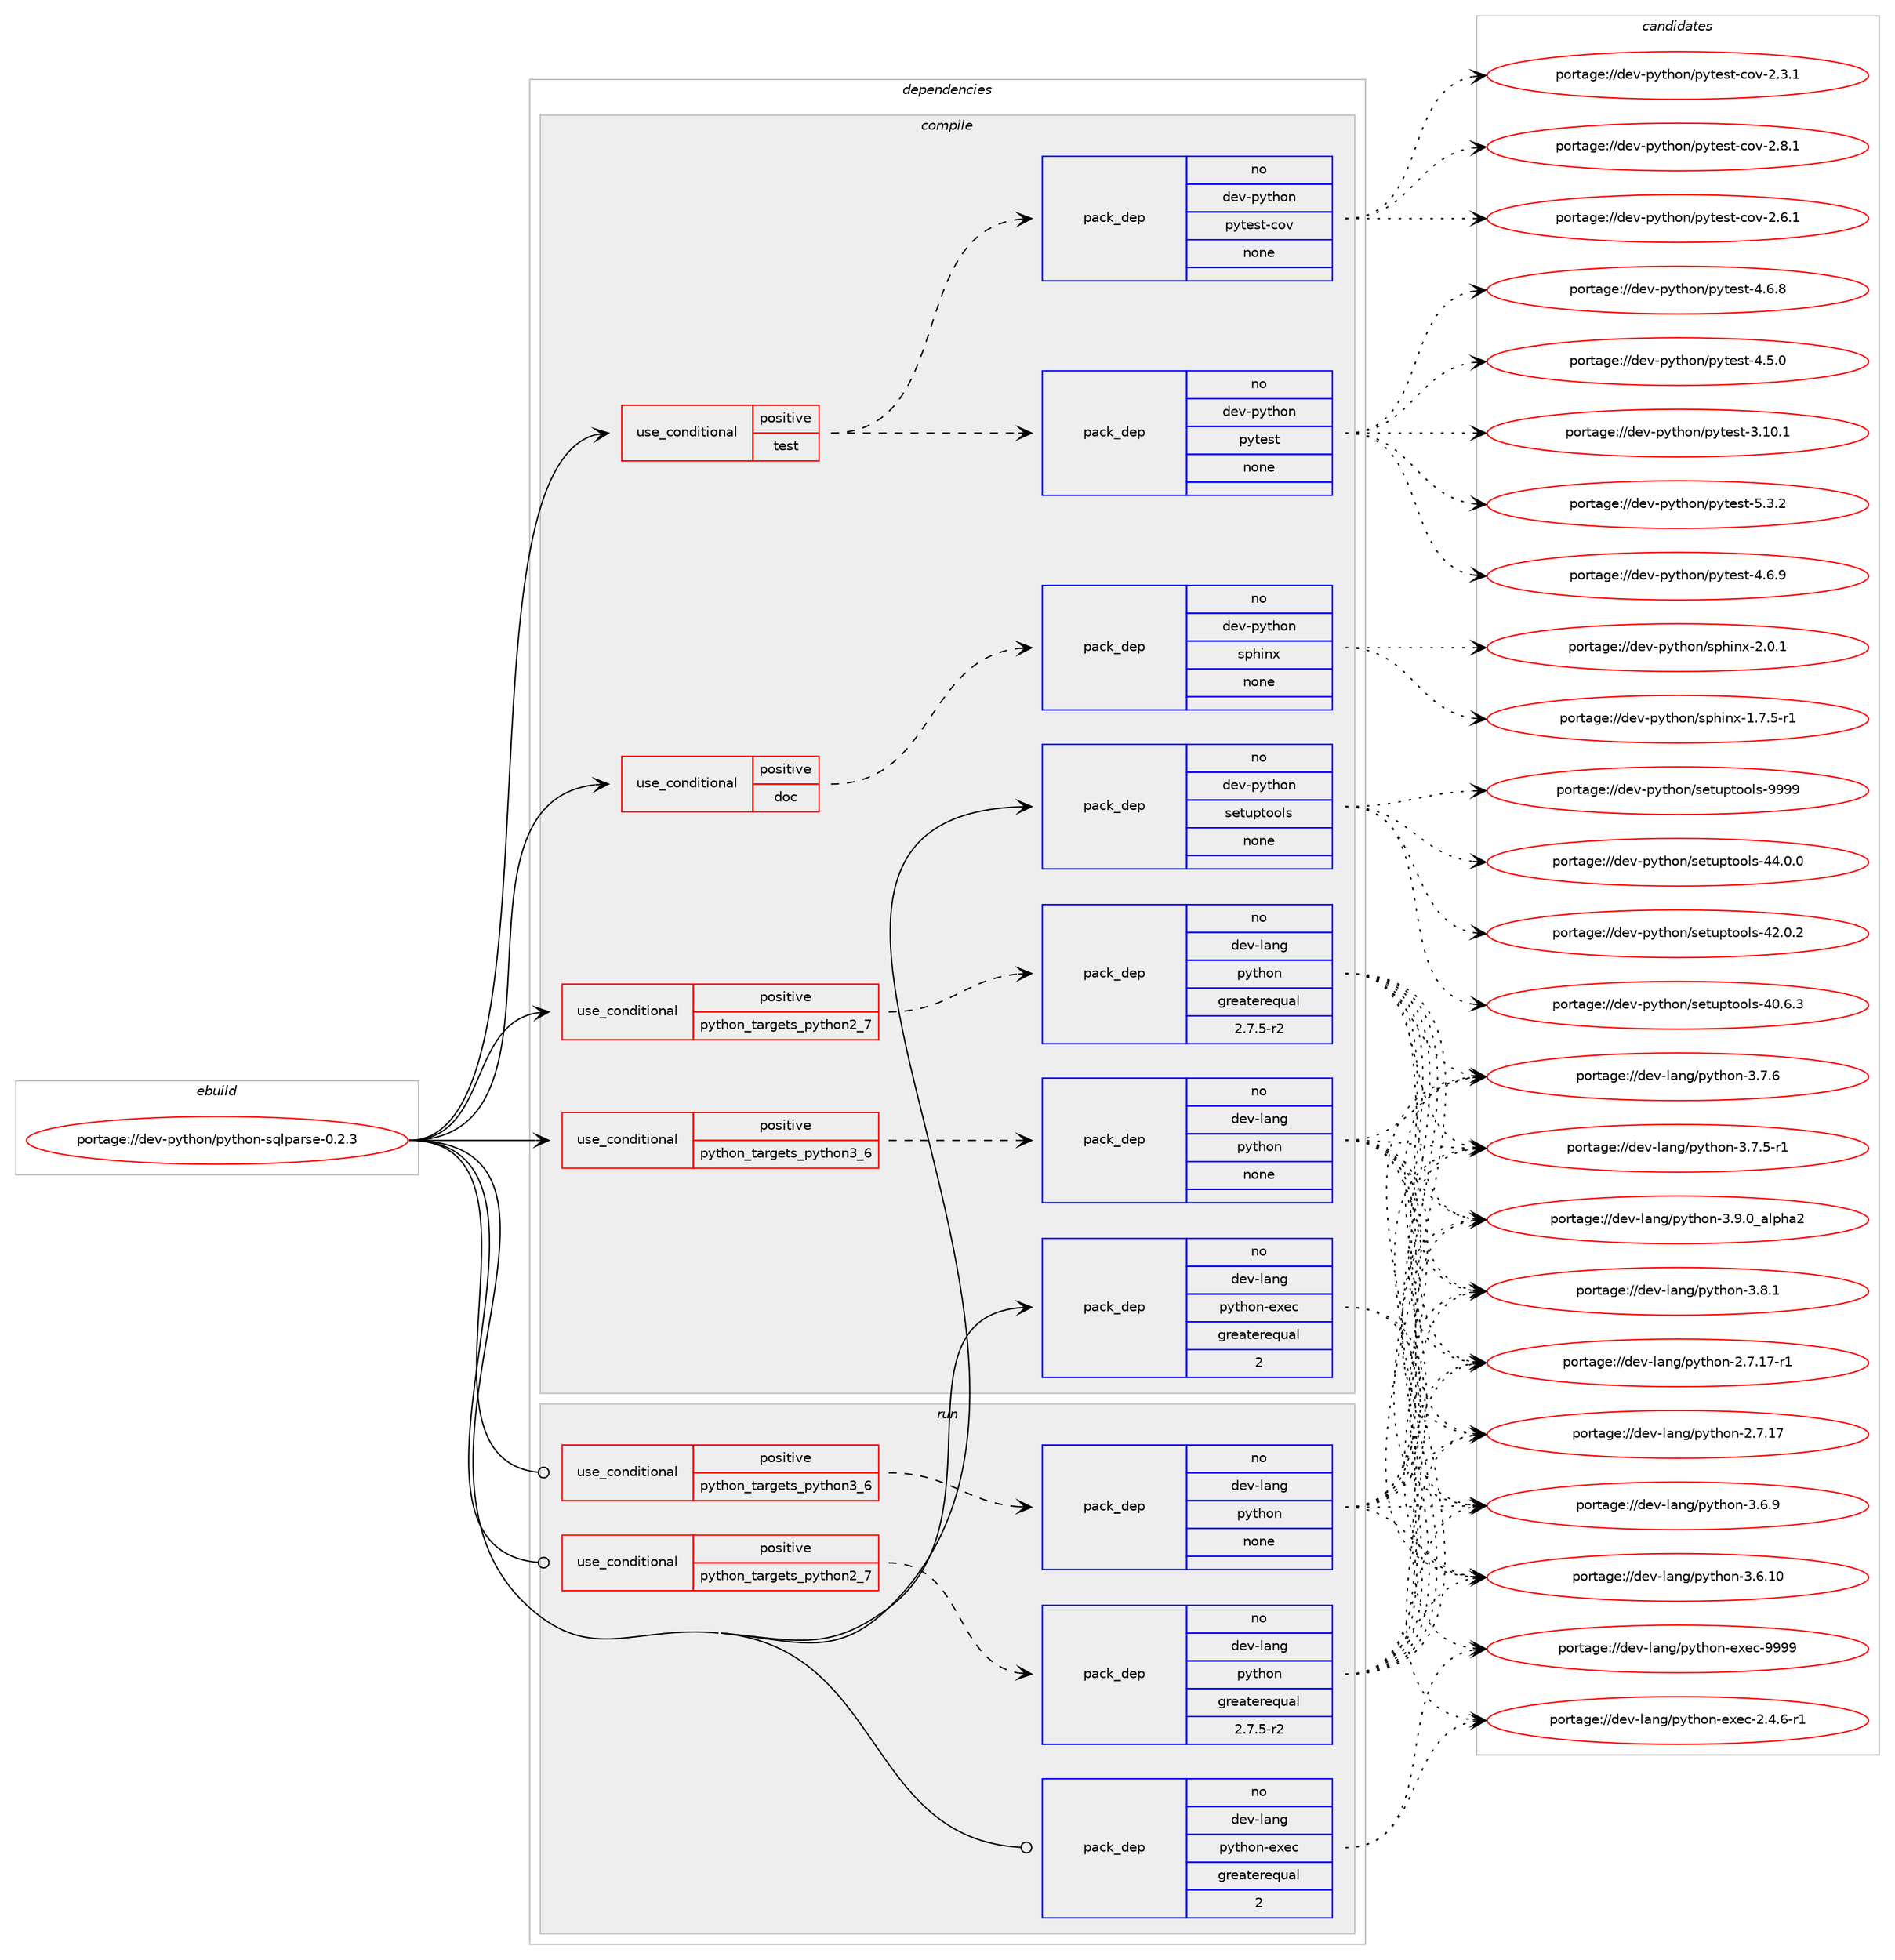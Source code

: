 digraph prolog {

# *************
# Graph options
# *************

newrank=true;
concentrate=true;
compound=true;
graph [rankdir=LR,fontname=Helvetica,fontsize=10,ranksep=1.5];#, ranksep=2.5, nodesep=0.2];
edge  [arrowhead=vee];
node  [fontname=Helvetica,fontsize=10];

# **********
# The ebuild
# **********

subgraph cluster_leftcol {
color=gray;
label=<<i>ebuild</i>>;
id [label="portage://dev-python/python-sqlparse-0.2.3", color=red, width=4, href="../dev-python/python-sqlparse-0.2.3.svg"];
}

# ****************
# The dependencies
# ****************

subgraph cluster_midcol {
color=gray;
label=<<i>dependencies</i>>;
subgraph cluster_compile {
fillcolor="#eeeeee";
style=filled;
label=<<i>compile</i>>;
subgraph cond107511 {
dependency430864 [label=<<TABLE BORDER="0" CELLBORDER="1" CELLSPACING="0" CELLPADDING="4"><TR><TD ROWSPAN="3" CELLPADDING="10">use_conditional</TD></TR><TR><TD>positive</TD></TR><TR><TD>doc</TD></TR></TABLE>>, shape=none, color=red];
subgraph pack318440 {
dependency430865 [label=<<TABLE BORDER="0" CELLBORDER="1" CELLSPACING="0" CELLPADDING="4" WIDTH="220"><TR><TD ROWSPAN="6" CELLPADDING="30">pack_dep</TD></TR><TR><TD WIDTH="110">no</TD></TR><TR><TD>dev-python</TD></TR><TR><TD>sphinx</TD></TR><TR><TD>none</TD></TR><TR><TD></TD></TR></TABLE>>, shape=none, color=blue];
}
dependency430864:e -> dependency430865:w [weight=20,style="dashed",arrowhead="vee"];
}
id:e -> dependency430864:w [weight=20,style="solid",arrowhead="vee"];
subgraph cond107512 {
dependency430866 [label=<<TABLE BORDER="0" CELLBORDER="1" CELLSPACING="0" CELLPADDING="4"><TR><TD ROWSPAN="3" CELLPADDING="10">use_conditional</TD></TR><TR><TD>positive</TD></TR><TR><TD>python_targets_python2_7</TD></TR></TABLE>>, shape=none, color=red];
subgraph pack318441 {
dependency430867 [label=<<TABLE BORDER="0" CELLBORDER="1" CELLSPACING="0" CELLPADDING="4" WIDTH="220"><TR><TD ROWSPAN="6" CELLPADDING="30">pack_dep</TD></TR><TR><TD WIDTH="110">no</TD></TR><TR><TD>dev-lang</TD></TR><TR><TD>python</TD></TR><TR><TD>greaterequal</TD></TR><TR><TD>2.7.5-r2</TD></TR></TABLE>>, shape=none, color=blue];
}
dependency430866:e -> dependency430867:w [weight=20,style="dashed",arrowhead="vee"];
}
id:e -> dependency430866:w [weight=20,style="solid",arrowhead="vee"];
subgraph cond107513 {
dependency430868 [label=<<TABLE BORDER="0" CELLBORDER="1" CELLSPACING="0" CELLPADDING="4"><TR><TD ROWSPAN="3" CELLPADDING="10">use_conditional</TD></TR><TR><TD>positive</TD></TR><TR><TD>python_targets_python3_6</TD></TR></TABLE>>, shape=none, color=red];
subgraph pack318442 {
dependency430869 [label=<<TABLE BORDER="0" CELLBORDER="1" CELLSPACING="0" CELLPADDING="4" WIDTH="220"><TR><TD ROWSPAN="6" CELLPADDING="30">pack_dep</TD></TR><TR><TD WIDTH="110">no</TD></TR><TR><TD>dev-lang</TD></TR><TR><TD>python</TD></TR><TR><TD>none</TD></TR><TR><TD></TD></TR></TABLE>>, shape=none, color=blue];
}
dependency430868:e -> dependency430869:w [weight=20,style="dashed",arrowhead="vee"];
}
id:e -> dependency430868:w [weight=20,style="solid",arrowhead="vee"];
subgraph cond107514 {
dependency430870 [label=<<TABLE BORDER="0" CELLBORDER="1" CELLSPACING="0" CELLPADDING="4"><TR><TD ROWSPAN="3" CELLPADDING="10">use_conditional</TD></TR><TR><TD>positive</TD></TR><TR><TD>test</TD></TR></TABLE>>, shape=none, color=red];
subgraph pack318443 {
dependency430871 [label=<<TABLE BORDER="0" CELLBORDER="1" CELLSPACING="0" CELLPADDING="4" WIDTH="220"><TR><TD ROWSPAN="6" CELLPADDING="30">pack_dep</TD></TR><TR><TD WIDTH="110">no</TD></TR><TR><TD>dev-python</TD></TR><TR><TD>pytest</TD></TR><TR><TD>none</TD></TR><TR><TD></TD></TR></TABLE>>, shape=none, color=blue];
}
dependency430870:e -> dependency430871:w [weight=20,style="dashed",arrowhead="vee"];
subgraph pack318444 {
dependency430872 [label=<<TABLE BORDER="0" CELLBORDER="1" CELLSPACING="0" CELLPADDING="4" WIDTH="220"><TR><TD ROWSPAN="6" CELLPADDING="30">pack_dep</TD></TR><TR><TD WIDTH="110">no</TD></TR><TR><TD>dev-python</TD></TR><TR><TD>pytest-cov</TD></TR><TR><TD>none</TD></TR><TR><TD></TD></TR></TABLE>>, shape=none, color=blue];
}
dependency430870:e -> dependency430872:w [weight=20,style="dashed",arrowhead="vee"];
}
id:e -> dependency430870:w [weight=20,style="solid",arrowhead="vee"];
subgraph pack318445 {
dependency430873 [label=<<TABLE BORDER="0" CELLBORDER="1" CELLSPACING="0" CELLPADDING="4" WIDTH="220"><TR><TD ROWSPAN="6" CELLPADDING="30">pack_dep</TD></TR><TR><TD WIDTH="110">no</TD></TR><TR><TD>dev-lang</TD></TR><TR><TD>python-exec</TD></TR><TR><TD>greaterequal</TD></TR><TR><TD>2</TD></TR></TABLE>>, shape=none, color=blue];
}
id:e -> dependency430873:w [weight=20,style="solid",arrowhead="vee"];
subgraph pack318446 {
dependency430874 [label=<<TABLE BORDER="0" CELLBORDER="1" CELLSPACING="0" CELLPADDING="4" WIDTH="220"><TR><TD ROWSPAN="6" CELLPADDING="30">pack_dep</TD></TR><TR><TD WIDTH="110">no</TD></TR><TR><TD>dev-python</TD></TR><TR><TD>setuptools</TD></TR><TR><TD>none</TD></TR><TR><TD></TD></TR></TABLE>>, shape=none, color=blue];
}
id:e -> dependency430874:w [weight=20,style="solid",arrowhead="vee"];
}
subgraph cluster_compileandrun {
fillcolor="#eeeeee";
style=filled;
label=<<i>compile and run</i>>;
}
subgraph cluster_run {
fillcolor="#eeeeee";
style=filled;
label=<<i>run</i>>;
subgraph cond107515 {
dependency430875 [label=<<TABLE BORDER="0" CELLBORDER="1" CELLSPACING="0" CELLPADDING="4"><TR><TD ROWSPAN="3" CELLPADDING="10">use_conditional</TD></TR><TR><TD>positive</TD></TR><TR><TD>python_targets_python2_7</TD></TR></TABLE>>, shape=none, color=red];
subgraph pack318447 {
dependency430876 [label=<<TABLE BORDER="0" CELLBORDER="1" CELLSPACING="0" CELLPADDING="4" WIDTH="220"><TR><TD ROWSPAN="6" CELLPADDING="30">pack_dep</TD></TR><TR><TD WIDTH="110">no</TD></TR><TR><TD>dev-lang</TD></TR><TR><TD>python</TD></TR><TR><TD>greaterequal</TD></TR><TR><TD>2.7.5-r2</TD></TR></TABLE>>, shape=none, color=blue];
}
dependency430875:e -> dependency430876:w [weight=20,style="dashed",arrowhead="vee"];
}
id:e -> dependency430875:w [weight=20,style="solid",arrowhead="odot"];
subgraph cond107516 {
dependency430877 [label=<<TABLE BORDER="0" CELLBORDER="1" CELLSPACING="0" CELLPADDING="4"><TR><TD ROWSPAN="3" CELLPADDING="10">use_conditional</TD></TR><TR><TD>positive</TD></TR><TR><TD>python_targets_python3_6</TD></TR></TABLE>>, shape=none, color=red];
subgraph pack318448 {
dependency430878 [label=<<TABLE BORDER="0" CELLBORDER="1" CELLSPACING="0" CELLPADDING="4" WIDTH="220"><TR><TD ROWSPAN="6" CELLPADDING="30">pack_dep</TD></TR><TR><TD WIDTH="110">no</TD></TR><TR><TD>dev-lang</TD></TR><TR><TD>python</TD></TR><TR><TD>none</TD></TR><TR><TD></TD></TR></TABLE>>, shape=none, color=blue];
}
dependency430877:e -> dependency430878:w [weight=20,style="dashed",arrowhead="vee"];
}
id:e -> dependency430877:w [weight=20,style="solid",arrowhead="odot"];
subgraph pack318449 {
dependency430879 [label=<<TABLE BORDER="0" CELLBORDER="1" CELLSPACING="0" CELLPADDING="4" WIDTH="220"><TR><TD ROWSPAN="6" CELLPADDING="30">pack_dep</TD></TR><TR><TD WIDTH="110">no</TD></TR><TR><TD>dev-lang</TD></TR><TR><TD>python-exec</TD></TR><TR><TD>greaterequal</TD></TR><TR><TD>2</TD></TR></TABLE>>, shape=none, color=blue];
}
id:e -> dependency430879:w [weight=20,style="solid",arrowhead="odot"];
}
}

# **************
# The candidates
# **************

subgraph cluster_choices {
rank=same;
color=gray;
label=<<i>candidates</i>>;

subgraph choice318440 {
color=black;
nodesep=1;
choice1001011184511212111610411111047115112104105110120455046484649 [label="portage://dev-python/sphinx-2.0.1", color=red, width=4,href="../dev-python/sphinx-2.0.1.svg"];
choice10010111845112121116104111110471151121041051101204549465546534511449 [label="portage://dev-python/sphinx-1.7.5-r1", color=red, width=4,href="../dev-python/sphinx-1.7.5-r1.svg"];
dependency430865:e -> choice1001011184511212111610411111047115112104105110120455046484649:w [style=dotted,weight="100"];
dependency430865:e -> choice10010111845112121116104111110471151121041051101204549465546534511449:w [style=dotted,weight="100"];
}
subgraph choice318441 {
color=black;
nodesep=1;
choice10010111845108971101034711212111610411111045514657464895971081121049750 [label="portage://dev-lang/python-3.9.0_alpha2", color=red, width=4,href="../dev-lang/python-3.9.0_alpha2.svg"];
choice100101118451089711010347112121116104111110455146564649 [label="portage://dev-lang/python-3.8.1", color=red, width=4,href="../dev-lang/python-3.8.1.svg"];
choice100101118451089711010347112121116104111110455146554654 [label="portage://dev-lang/python-3.7.6", color=red, width=4,href="../dev-lang/python-3.7.6.svg"];
choice1001011184510897110103471121211161041111104551465546534511449 [label="portage://dev-lang/python-3.7.5-r1", color=red, width=4,href="../dev-lang/python-3.7.5-r1.svg"];
choice100101118451089711010347112121116104111110455146544657 [label="portage://dev-lang/python-3.6.9", color=red, width=4,href="../dev-lang/python-3.6.9.svg"];
choice10010111845108971101034711212111610411111045514654464948 [label="portage://dev-lang/python-3.6.10", color=red, width=4,href="../dev-lang/python-3.6.10.svg"];
choice100101118451089711010347112121116104111110455046554649554511449 [label="portage://dev-lang/python-2.7.17-r1", color=red, width=4,href="../dev-lang/python-2.7.17-r1.svg"];
choice10010111845108971101034711212111610411111045504655464955 [label="portage://dev-lang/python-2.7.17", color=red, width=4,href="../dev-lang/python-2.7.17.svg"];
dependency430867:e -> choice10010111845108971101034711212111610411111045514657464895971081121049750:w [style=dotted,weight="100"];
dependency430867:e -> choice100101118451089711010347112121116104111110455146564649:w [style=dotted,weight="100"];
dependency430867:e -> choice100101118451089711010347112121116104111110455146554654:w [style=dotted,weight="100"];
dependency430867:e -> choice1001011184510897110103471121211161041111104551465546534511449:w [style=dotted,weight="100"];
dependency430867:e -> choice100101118451089711010347112121116104111110455146544657:w [style=dotted,weight="100"];
dependency430867:e -> choice10010111845108971101034711212111610411111045514654464948:w [style=dotted,weight="100"];
dependency430867:e -> choice100101118451089711010347112121116104111110455046554649554511449:w [style=dotted,weight="100"];
dependency430867:e -> choice10010111845108971101034711212111610411111045504655464955:w [style=dotted,weight="100"];
}
subgraph choice318442 {
color=black;
nodesep=1;
choice10010111845108971101034711212111610411111045514657464895971081121049750 [label="portage://dev-lang/python-3.9.0_alpha2", color=red, width=4,href="../dev-lang/python-3.9.0_alpha2.svg"];
choice100101118451089711010347112121116104111110455146564649 [label="portage://dev-lang/python-3.8.1", color=red, width=4,href="../dev-lang/python-3.8.1.svg"];
choice100101118451089711010347112121116104111110455146554654 [label="portage://dev-lang/python-3.7.6", color=red, width=4,href="../dev-lang/python-3.7.6.svg"];
choice1001011184510897110103471121211161041111104551465546534511449 [label="portage://dev-lang/python-3.7.5-r1", color=red, width=4,href="../dev-lang/python-3.7.5-r1.svg"];
choice100101118451089711010347112121116104111110455146544657 [label="portage://dev-lang/python-3.6.9", color=red, width=4,href="../dev-lang/python-3.6.9.svg"];
choice10010111845108971101034711212111610411111045514654464948 [label="portage://dev-lang/python-3.6.10", color=red, width=4,href="../dev-lang/python-3.6.10.svg"];
choice100101118451089711010347112121116104111110455046554649554511449 [label="portage://dev-lang/python-2.7.17-r1", color=red, width=4,href="../dev-lang/python-2.7.17-r1.svg"];
choice10010111845108971101034711212111610411111045504655464955 [label="portage://dev-lang/python-2.7.17", color=red, width=4,href="../dev-lang/python-2.7.17.svg"];
dependency430869:e -> choice10010111845108971101034711212111610411111045514657464895971081121049750:w [style=dotted,weight="100"];
dependency430869:e -> choice100101118451089711010347112121116104111110455146564649:w [style=dotted,weight="100"];
dependency430869:e -> choice100101118451089711010347112121116104111110455146554654:w [style=dotted,weight="100"];
dependency430869:e -> choice1001011184510897110103471121211161041111104551465546534511449:w [style=dotted,weight="100"];
dependency430869:e -> choice100101118451089711010347112121116104111110455146544657:w [style=dotted,weight="100"];
dependency430869:e -> choice10010111845108971101034711212111610411111045514654464948:w [style=dotted,weight="100"];
dependency430869:e -> choice100101118451089711010347112121116104111110455046554649554511449:w [style=dotted,weight="100"];
dependency430869:e -> choice10010111845108971101034711212111610411111045504655464955:w [style=dotted,weight="100"];
}
subgraph choice318443 {
color=black;
nodesep=1;
choice1001011184511212111610411111047112121116101115116455346514650 [label="portage://dev-python/pytest-5.3.2", color=red, width=4,href="../dev-python/pytest-5.3.2.svg"];
choice1001011184511212111610411111047112121116101115116455246544657 [label="portage://dev-python/pytest-4.6.9", color=red, width=4,href="../dev-python/pytest-4.6.9.svg"];
choice1001011184511212111610411111047112121116101115116455246544656 [label="portage://dev-python/pytest-4.6.8", color=red, width=4,href="../dev-python/pytest-4.6.8.svg"];
choice1001011184511212111610411111047112121116101115116455246534648 [label="portage://dev-python/pytest-4.5.0", color=red, width=4,href="../dev-python/pytest-4.5.0.svg"];
choice100101118451121211161041111104711212111610111511645514649484649 [label="portage://dev-python/pytest-3.10.1", color=red, width=4,href="../dev-python/pytest-3.10.1.svg"];
dependency430871:e -> choice1001011184511212111610411111047112121116101115116455346514650:w [style=dotted,weight="100"];
dependency430871:e -> choice1001011184511212111610411111047112121116101115116455246544657:w [style=dotted,weight="100"];
dependency430871:e -> choice1001011184511212111610411111047112121116101115116455246544656:w [style=dotted,weight="100"];
dependency430871:e -> choice1001011184511212111610411111047112121116101115116455246534648:w [style=dotted,weight="100"];
dependency430871:e -> choice100101118451121211161041111104711212111610111511645514649484649:w [style=dotted,weight="100"];
}
subgraph choice318444 {
color=black;
nodesep=1;
choice10010111845112121116104111110471121211161011151164599111118455046564649 [label="portage://dev-python/pytest-cov-2.8.1", color=red, width=4,href="../dev-python/pytest-cov-2.8.1.svg"];
choice10010111845112121116104111110471121211161011151164599111118455046544649 [label="portage://dev-python/pytest-cov-2.6.1", color=red, width=4,href="../dev-python/pytest-cov-2.6.1.svg"];
choice10010111845112121116104111110471121211161011151164599111118455046514649 [label="portage://dev-python/pytest-cov-2.3.1", color=red, width=4,href="../dev-python/pytest-cov-2.3.1.svg"];
dependency430872:e -> choice10010111845112121116104111110471121211161011151164599111118455046564649:w [style=dotted,weight="100"];
dependency430872:e -> choice10010111845112121116104111110471121211161011151164599111118455046544649:w [style=dotted,weight="100"];
dependency430872:e -> choice10010111845112121116104111110471121211161011151164599111118455046514649:w [style=dotted,weight="100"];
}
subgraph choice318445 {
color=black;
nodesep=1;
choice10010111845108971101034711212111610411111045101120101994557575757 [label="portage://dev-lang/python-exec-9999", color=red, width=4,href="../dev-lang/python-exec-9999.svg"];
choice10010111845108971101034711212111610411111045101120101994550465246544511449 [label="portage://dev-lang/python-exec-2.4.6-r1", color=red, width=4,href="../dev-lang/python-exec-2.4.6-r1.svg"];
dependency430873:e -> choice10010111845108971101034711212111610411111045101120101994557575757:w [style=dotted,weight="100"];
dependency430873:e -> choice10010111845108971101034711212111610411111045101120101994550465246544511449:w [style=dotted,weight="100"];
}
subgraph choice318446 {
color=black;
nodesep=1;
choice10010111845112121116104111110471151011161171121161111111081154557575757 [label="portage://dev-python/setuptools-9999", color=red, width=4,href="../dev-python/setuptools-9999.svg"];
choice100101118451121211161041111104711510111611711211611111110811545525246484648 [label="portage://dev-python/setuptools-44.0.0", color=red, width=4,href="../dev-python/setuptools-44.0.0.svg"];
choice100101118451121211161041111104711510111611711211611111110811545525046484650 [label="portage://dev-python/setuptools-42.0.2", color=red, width=4,href="../dev-python/setuptools-42.0.2.svg"];
choice100101118451121211161041111104711510111611711211611111110811545524846544651 [label="portage://dev-python/setuptools-40.6.3", color=red, width=4,href="../dev-python/setuptools-40.6.3.svg"];
dependency430874:e -> choice10010111845112121116104111110471151011161171121161111111081154557575757:w [style=dotted,weight="100"];
dependency430874:e -> choice100101118451121211161041111104711510111611711211611111110811545525246484648:w [style=dotted,weight="100"];
dependency430874:e -> choice100101118451121211161041111104711510111611711211611111110811545525046484650:w [style=dotted,weight="100"];
dependency430874:e -> choice100101118451121211161041111104711510111611711211611111110811545524846544651:w [style=dotted,weight="100"];
}
subgraph choice318447 {
color=black;
nodesep=1;
choice10010111845108971101034711212111610411111045514657464895971081121049750 [label="portage://dev-lang/python-3.9.0_alpha2", color=red, width=4,href="../dev-lang/python-3.9.0_alpha2.svg"];
choice100101118451089711010347112121116104111110455146564649 [label="portage://dev-lang/python-3.8.1", color=red, width=4,href="../dev-lang/python-3.8.1.svg"];
choice100101118451089711010347112121116104111110455146554654 [label="portage://dev-lang/python-3.7.6", color=red, width=4,href="../dev-lang/python-3.7.6.svg"];
choice1001011184510897110103471121211161041111104551465546534511449 [label="portage://dev-lang/python-3.7.5-r1", color=red, width=4,href="../dev-lang/python-3.7.5-r1.svg"];
choice100101118451089711010347112121116104111110455146544657 [label="portage://dev-lang/python-3.6.9", color=red, width=4,href="../dev-lang/python-3.6.9.svg"];
choice10010111845108971101034711212111610411111045514654464948 [label="portage://dev-lang/python-3.6.10", color=red, width=4,href="../dev-lang/python-3.6.10.svg"];
choice100101118451089711010347112121116104111110455046554649554511449 [label="portage://dev-lang/python-2.7.17-r1", color=red, width=4,href="../dev-lang/python-2.7.17-r1.svg"];
choice10010111845108971101034711212111610411111045504655464955 [label="portage://dev-lang/python-2.7.17", color=red, width=4,href="../dev-lang/python-2.7.17.svg"];
dependency430876:e -> choice10010111845108971101034711212111610411111045514657464895971081121049750:w [style=dotted,weight="100"];
dependency430876:e -> choice100101118451089711010347112121116104111110455146564649:w [style=dotted,weight="100"];
dependency430876:e -> choice100101118451089711010347112121116104111110455146554654:w [style=dotted,weight="100"];
dependency430876:e -> choice1001011184510897110103471121211161041111104551465546534511449:w [style=dotted,weight="100"];
dependency430876:e -> choice100101118451089711010347112121116104111110455146544657:w [style=dotted,weight="100"];
dependency430876:e -> choice10010111845108971101034711212111610411111045514654464948:w [style=dotted,weight="100"];
dependency430876:e -> choice100101118451089711010347112121116104111110455046554649554511449:w [style=dotted,weight="100"];
dependency430876:e -> choice10010111845108971101034711212111610411111045504655464955:w [style=dotted,weight="100"];
}
subgraph choice318448 {
color=black;
nodesep=1;
choice10010111845108971101034711212111610411111045514657464895971081121049750 [label="portage://dev-lang/python-3.9.0_alpha2", color=red, width=4,href="../dev-lang/python-3.9.0_alpha2.svg"];
choice100101118451089711010347112121116104111110455146564649 [label="portage://dev-lang/python-3.8.1", color=red, width=4,href="../dev-lang/python-3.8.1.svg"];
choice100101118451089711010347112121116104111110455146554654 [label="portage://dev-lang/python-3.7.6", color=red, width=4,href="../dev-lang/python-3.7.6.svg"];
choice1001011184510897110103471121211161041111104551465546534511449 [label="portage://dev-lang/python-3.7.5-r1", color=red, width=4,href="../dev-lang/python-3.7.5-r1.svg"];
choice100101118451089711010347112121116104111110455146544657 [label="portage://dev-lang/python-3.6.9", color=red, width=4,href="../dev-lang/python-3.6.9.svg"];
choice10010111845108971101034711212111610411111045514654464948 [label="portage://dev-lang/python-3.6.10", color=red, width=4,href="../dev-lang/python-3.6.10.svg"];
choice100101118451089711010347112121116104111110455046554649554511449 [label="portage://dev-lang/python-2.7.17-r1", color=red, width=4,href="../dev-lang/python-2.7.17-r1.svg"];
choice10010111845108971101034711212111610411111045504655464955 [label="portage://dev-lang/python-2.7.17", color=red, width=4,href="../dev-lang/python-2.7.17.svg"];
dependency430878:e -> choice10010111845108971101034711212111610411111045514657464895971081121049750:w [style=dotted,weight="100"];
dependency430878:e -> choice100101118451089711010347112121116104111110455146564649:w [style=dotted,weight="100"];
dependency430878:e -> choice100101118451089711010347112121116104111110455146554654:w [style=dotted,weight="100"];
dependency430878:e -> choice1001011184510897110103471121211161041111104551465546534511449:w [style=dotted,weight="100"];
dependency430878:e -> choice100101118451089711010347112121116104111110455146544657:w [style=dotted,weight="100"];
dependency430878:e -> choice10010111845108971101034711212111610411111045514654464948:w [style=dotted,weight="100"];
dependency430878:e -> choice100101118451089711010347112121116104111110455046554649554511449:w [style=dotted,weight="100"];
dependency430878:e -> choice10010111845108971101034711212111610411111045504655464955:w [style=dotted,weight="100"];
}
subgraph choice318449 {
color=black;
nodesep=1;
choice10010111845108971101034711212111610411111045101120101994557575757 [label="portage://dev-lang/python-exec-9999", color=red, width=4,href="../dev-lang/python-exec-9999.svg"];
choice10010111845108971101034711212111610411111045101120101994550465246544511449 [label="portage://dev-lang/python-exec-2.4.6-r1", color=red, width=4,href="../dev-lang/python-exec-2.4.6-r1.svg"];
dependency430879:e -> choice10010111845108971101034711212111610411111045101120101994557575757:w [style=dotted,weight="100"];
dependency430879:e -> choice10010111845108971101034711212111610411111045101120101994550465246544511449:w [style=dotted,weight="100"];
}
}

}

